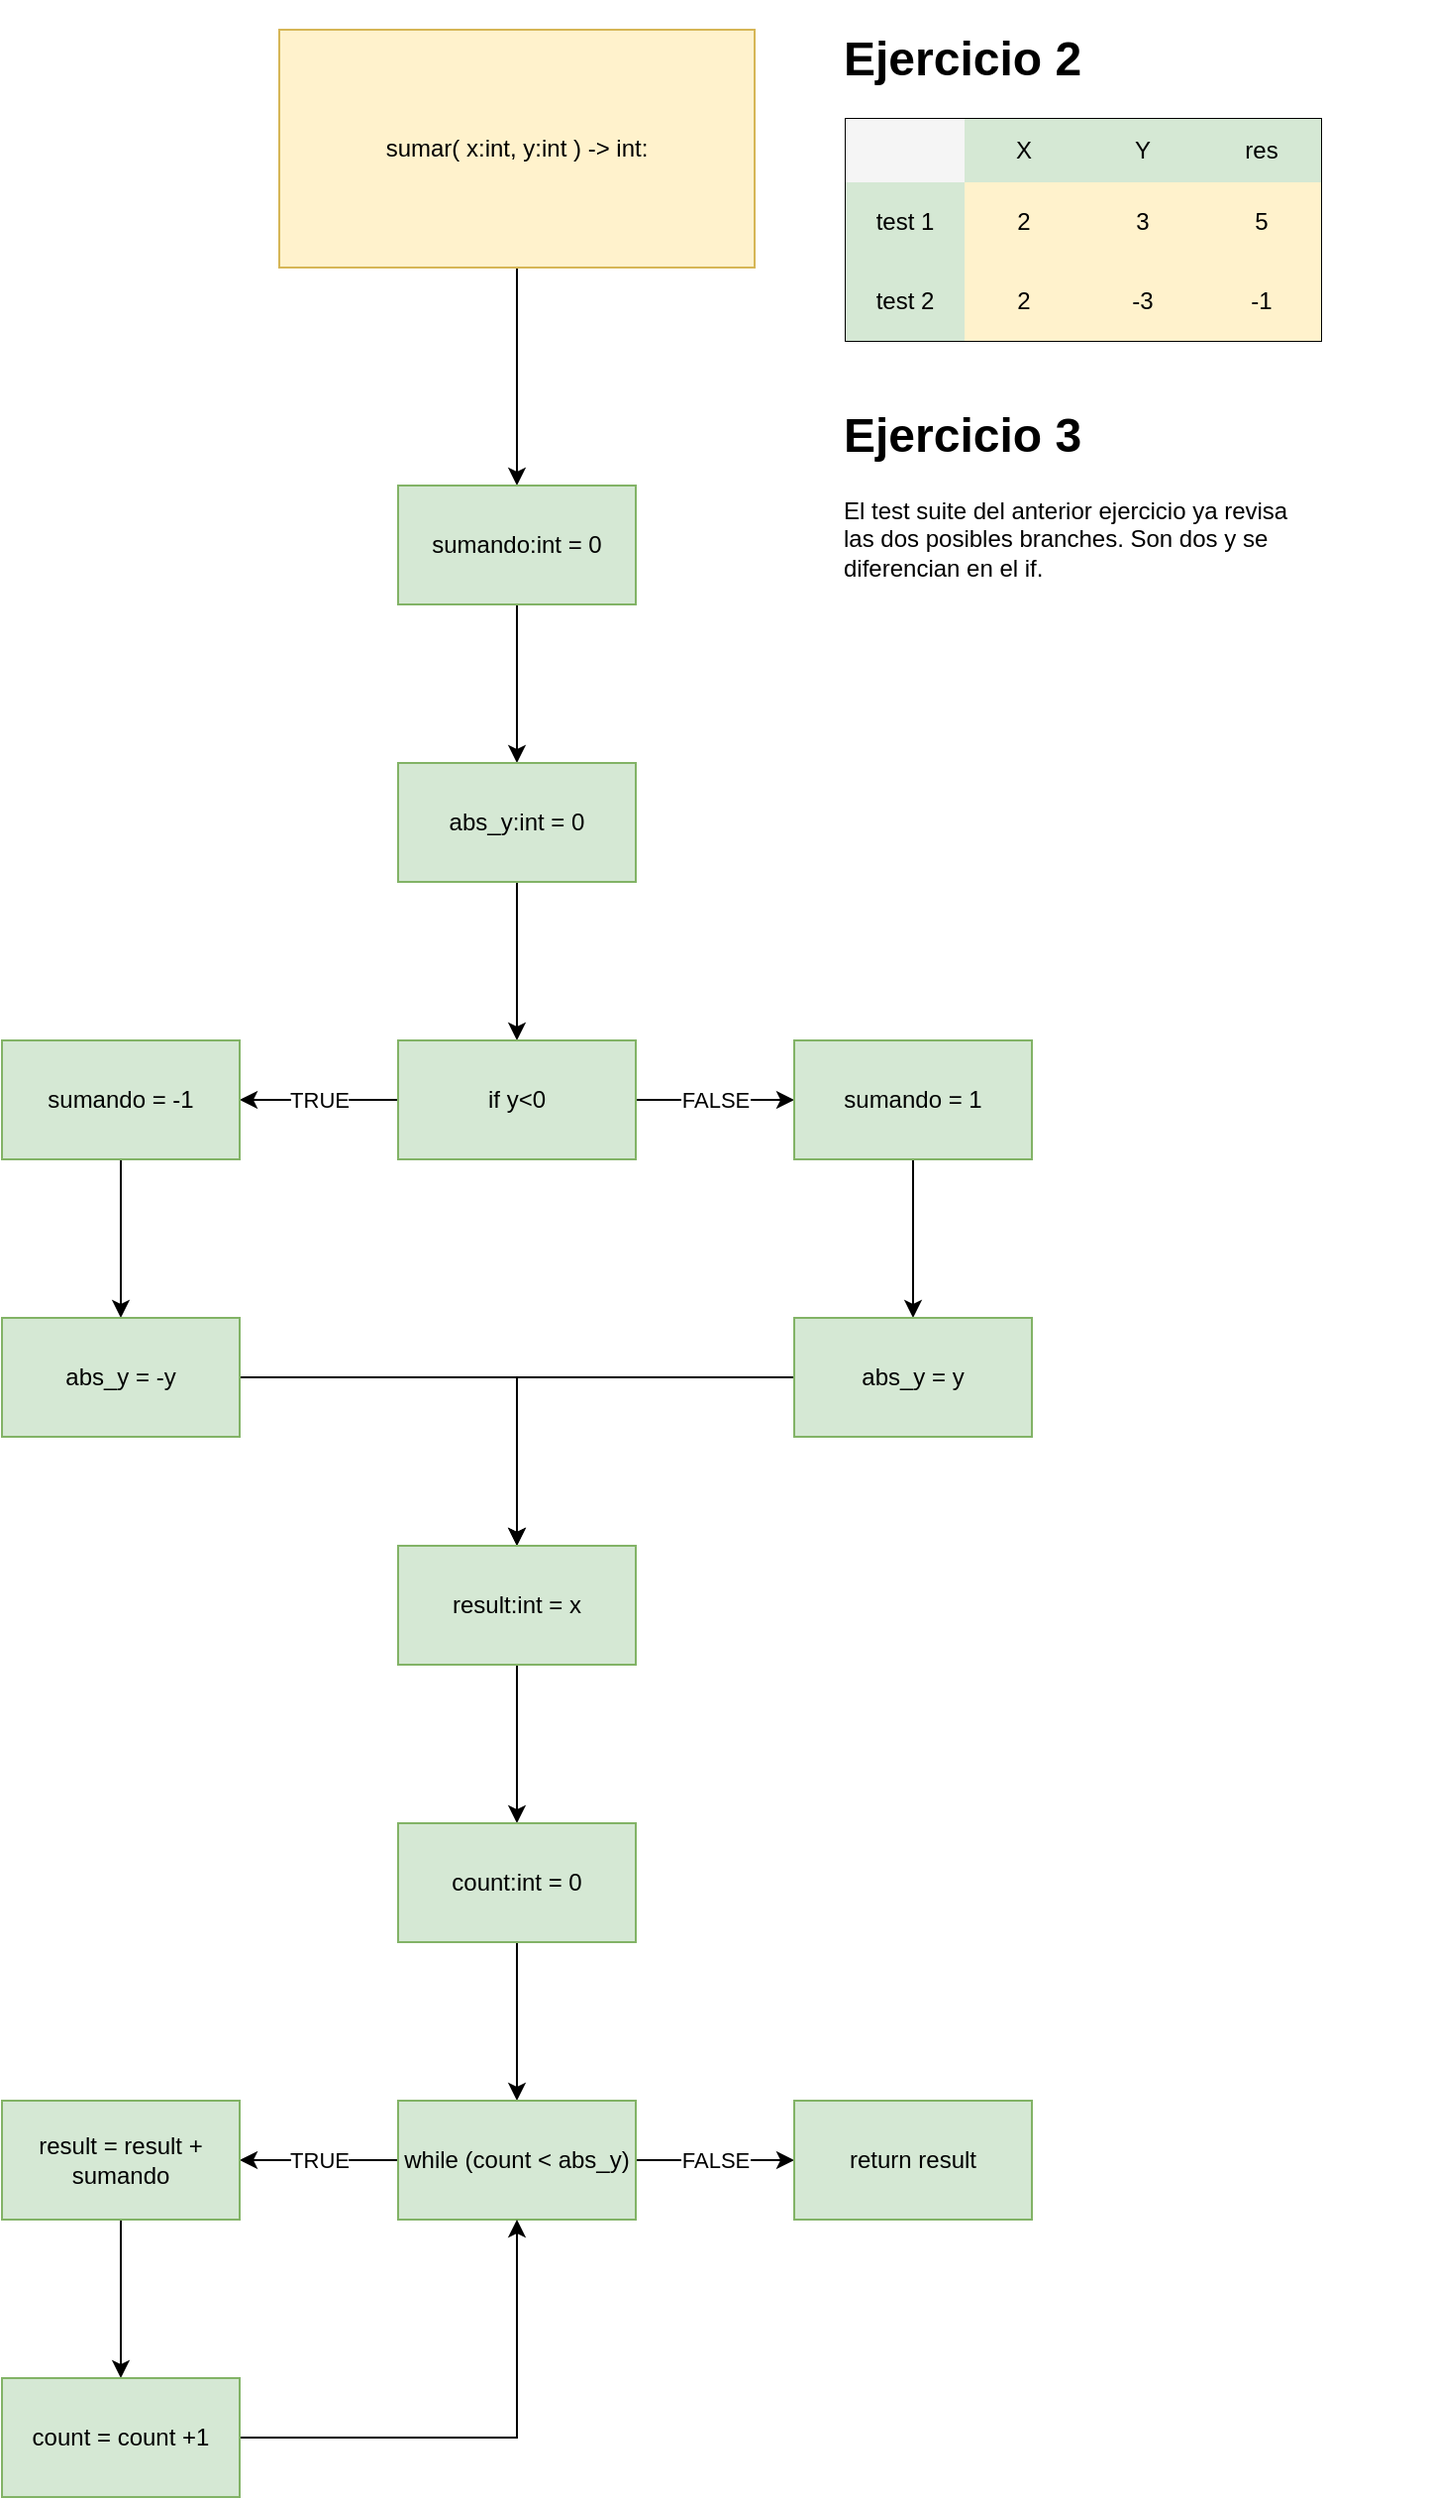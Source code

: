 <mxfile version="21.2.8" type="device">
  <diagram id="C5RBs43oDa-KdzZeNtuy" name="Page-1">
    <mxGraphModel dx="496" dy="822" grid="1" gridSize="10" guides="1" tooltips="1" connect="1" arrows="1" fold="1" page="1" pageScale="1" pageWidth="827" pageHeight="1169" math="0" shadow="0">
      <root>
        <mxCell id="WIyWlLk6GJQsqaUBKTNV-0" />
        <mxCell id="WIyWlLk6GJQsqaUBKTNV-1" parent="WIyWlLk6GJQsqaUBKTNV-0" />
        <mxCell id="v3p_S5XGQSFm1o8agEWo-2" value="" style="edgeStyle=orthogonalEdgeStyle;rounded=0;orthogonalLoop=1;jettySize=auto;html=1;" edge="1" parent="WIyWlLk6GJQsqaUBKTNV-1" source="v3p_S5XGQSFm1o8agEWo-0" target="v3p_S5XGQSFm1o8agEWo-1">
          <mxGeometry relative="1" as="geometry" />
        </mxCell>
        <mxCell id="v3p_S5XGQSFm1o8agEWo-0" value="sumar( x:int, y:int ) -&amp;gt; int:" style="rounded=0;whiteSpace=wrap;html=1;fillColor=#fff2cc;strokeColor=#d6b656;" vertex="1" parent="WIyWlLk6GJQsqaUBKTNV-1">
          <mxGeometry x="210" y="105" width="240" height="120" as="geometry" />
        </mxCell>
        <mxCell id="v3p_S5XGQSFm1o8agEWo-4" value="" style="edgeStyle=orthogonalEdgeStyle;rounded=0;orthogonalLoop=1;jettySize=auto;html=1;" edge="1" parent="WIyWlLk6GJQsqaUBKTNV-1" source="v3p_S5XGQSFm1o8agEWo-1" target="v3p_S5XGQSFm1o8agEWo-3">
          <mxGeometry relative="1" as="geometry" />
        </mxCell>
        <mxCell id="v3p_S5XGQSFm1o8agEWo-1" value="sumando:int = 0" style="whiteSpace=wrap;html=1;rounded=0;fillColor=#d5e8d4;strokeColor=#82b366;" vertex="1" parent="WIyWlLk6GJQsqaUBKTNV-1">
          <mxGeometry x="270" y="335" width="120" height="60" as="geometry" />
        </mxCell>
        <mxCell id="v3p_S5XGQSFm1o8agEWo-6" value="" style="edgeStyle=orthogonalEdgeStyle;rounded=0;orthogonalLoop=1;jettySize=auto;html=1;" edge="1" parent="WIyWlLk6GJQsqaUBKTNV-1" source="v3p_S5XGQSFm1o8agEWo-3" target="v3p_S5XGQSFm1o8agEWo-5">
          <mxGeometry relative="1" as="geometry" />
        </mxCell>
        <mxCell id="v3p_S5XGQSFm1o8agEWo-3" value="abs_y:int = 0" style="whiteSpace=wrap;html=1;rounded=0;fillColor=#d5e8d4;strokeColor=#82b366;" vertex="1" parent="WIyWlLk6GJQsqaUBKTNV-1">
          <mxGeometry x="270" y="475" width="120" height="60" as="geometry" />
        </mxCell>
        <mxCell id="v3p_S5XGQSFm1o8agEWo-8" value="TRUE" style="edgeStyle=orthogonalEdgeStyle;rounded=0;orthogonalLoop=1;jettySize=auto;html=1;" edge="1" parent="WIyWlLk6GJQsqaUBKTNV-1" source="v3p_S5XGQSFm1o8agEWo-5" target="v3p_S5XGQSFm1o8agEWo-7">
          <mxGeometry relative="1" as="geometry" />
        </mxCell>
        <mxCell id="v3p_S5XGQSFm1o8agEWo-12" value="FALSE" style="edgeStyle=orthogonalEdgeStyle;rounded=0;orthogonalLoop=1;jettySize=auto;html=1;" edge="1" parent="WIyWlLk6GJQsqaUBKTNV-1" source="v3p_S5XGQSFm1o8agEWo-5" target="v3p_S5XGQSFm1o8agEWo-11">
          <mxGeometry relative="1" as="geometry" />
        </mxCell>
        <mxCell id="v3p_S5XGQSFm1o8agEWo-5" value="if y&amp;lt;0" style="whiteSpace=wrap;html=1;rounded=0;fillColor=#d5e8d4;strokeColor=#82b366;" vertex="1" parent="WIyWlLk6GJQsqaUBKTNV-1">
          <mxGeometry x="270" y="615" width="120" height="60" as="geometry" />
        </mxCell>
        <mxCell id="v3p_S5XGQSFm1o8agEWo-10" value="" style="edgeStyle=orthogonalEdgeStyle;rounded=0;orthogonalLoop=1;jettySize=auto;html=1;" edge="1" parent="WIyWlLk6GJQsqaUBKTNV-1" source="v3p_S5XGQSFm1o8agEWo-7" target="v3p_S5XGQSFm1o8agEWo-9">
          <mxGeometry relative="1" as="geometry" />
        </mxCell>
        <mxCell id="v3p_S5XGQSFm1o8agEWo-7" value="sumando = -1" style="whiteSpace=wrap;html=1;rounded=0;fillColor=#d5e8d4;strokeColor=#82b366;" vertex="1" parent="WIyWlLk6GJQsqaUBKTNV-1">
          <mxGeometry x="70" y="615" width="120" height="60" as="geometry" />
        </mxCell>
        <mxCell id="v3p_S5XGQSFm1o8agEWo-16" value="" style="edgeStyle=orthogonalEdgeStyle;rounded=0;orthogonalLoop=1;jettySize=auto;html=1;" edge="1" parent="WIyWlLk6GJQsqaUBKTNV-1" source="v3p_S5XGQSFm1o8agEWo-9" target="v3p_S5XGQSFm1o8agEWo-15">
          <mxGeometry relative="1" as="geometry" />
        </mxCell>
        <mxCell id="v3p_S5XGQSFm1o8agEWo-9" value="abs_y = -y" style="whiteSpace=wrap;html=1;rounded=0;fillColor=#d5e8d4;strokeColor=#82b366;" vertex="1" parent="WIyWlLk6GJQsqaUBKTNV-1">
          <mxGeometry x="70" y="755" width="120" height="60" as="geometry" />
        </mxCell>
        <mxCell id="v3p_S5XGQSFm1o8agEWo-14" value="" style="edgeStyle=orthogonalEdgeStyle;rounded=0;orthogonalLoop=1;jettySize=auto;html=1;" edge="1" parent="WIyWlLk6GJQsqaUBKTNV-1" source="v3p_S5XGQSFm1o8agEWo-11" target="v3p_S5XGQSFm1o8agEWo-13">
          <mxGeometry relative="1" as="geometry" />
        </mxCell>
        <mxCell id="v3p_S5XGQSFm1o8agEWo-11" value="sumando = 1" style="whiteSpace=wrap;html=1;rounded=0;fillColor=#d5e8d4;strokeColor=#82b366;" vertex="1" parent="WIyWlLk6GJQsqaUBKTNV-1">
          <mxGeometry x="470" y="615" width="120" height="60" as="geometry" />
        </mxCell>
        <mxCell id="v3p_S5XGQSFm1o8agEWo-17" style="edgeStyle=orthogonalEdgeStyle;rounded=0;orthogonalLoop=1;jettySize=auto;html=1;entryX=0.5;entryY=0;entryDx=0;entryDy=0;" edge="1" parent="WIyWlLk6GJQsqaUBKTNV-1" source="v3p_S5XGQSFm1o8agEWo-13" target="v3p_S5XGQSFm1o8agEWo-15">
          <mxGeometry relative="1" as="geometry" />
        </mxCell>
        <mxCell id="v3p_S5XGQSFm1o8agEWo-13" value="abs_y = y" style="whiteSpace=wrap;html=1;rounded=0;fillColor=#d5e8d4;strokeColor=#82b366;" vertex="1" parent="WIyWlLk6GJQsqaUBKTNV-1">
          <mxGeometry x="470" y="755" width="120" height="60" as="geometry" />
        </mxCell>
        <mxCell id="v3p_S5XGQSFm1o8agEWo-19" value="" style="edgeStyle=orthogonalEdgeStyle;rounded=0;orthogonalLoop=1;jettySize=auto;html=1;" edge="1" parent="WIyWlLk6GJQsqaUBKTNV-1" source="v3p_S5XGQSFm1o8agEWo-15" target="v3p_S5XGQSFm1o8agEWo-18">
          <mxGeometry relative="1" as="geometry" />
        </mxCell>
        <mxCell id="v3p_S5XGQSFm1o8agEWo-15" value="result:int = x" style="whiteSpace=wrap;html=1;rounded=0;fillColor=#d5e8d4;strokeColor=#82b366;" vertex="1" parent="WIyWlLk6GJQsqaUBKTNV-1">
          <mxGeometry x="270" y="870" width="120" height="60" as="geometry" />
        </mxCell>
        <mxCell id="v3p_S5XGQSFm1o8agEWo-21" value="" style="edgeStyle=orthogonalEdgeStyle;rounded=0;orthogonalLoop=1;jettySize=auto;html=1;" edge="1" parent="WIyWlLk6GJQsqaUBKTNV-1" source="v3p_S5XGQSFm1o8agEWo-18" target="v3p_S5XGQSFm1o8agEWo-20">
          <mxGeometry relative="1" as="geometry" />
        </mxCell>
        <mxCell id="v3p_S5XGQSFm1o8agEWo-18" value="count:int = 0" style="whiteSpace=wrap;html=1;rounded=0;fillColor=#d5e8d4;strokeColor=#82b366;" vertex="1" parent="WIyWlLk6GJQsqaUBKTNV-1">
          <mxGeometry x="270" y="1010" width="120" height="60" as="geometry" />
        </mxCell>
        <mxCell id="v3p_S5XGQSFm1o8agEWo-23" value="TRUE" style="edgeStyle=orthogonalEdgeStyle;rounded=0;orthogonalLoop=1;jettySize=auto;html=1;" edge="1" parent="WIyWlLk6GJQsqaUBKTNV-1" source="v3p_S5XGQSFm1o8agEWo-20" target="v3p_S5XGQSFm1o8agEWo-22">
          <mxGeometry relative="1" as="geometry" />
        </mxCell>
        <mxCell id="v3p_S5XGQSFm1o8agEWo-25" value="FALSE" style="edgeStyle=orthogonalEdgeStyle;rounded=0;orthogonalLoop=1;jettySize=auto;html=1;" edge="1" parent="WIyWlLk6GJQsqaUBKTNV-1" source="v3p_S5XGQSFm1o8agEWo-20" target="v3p_S5XGQSFm1o8agEWo-24">
          <mxGeometry relative="1" as="geometry" />
        </mxCell>
        <mxCell id="v3p_S5XGQSFm1o8agEWo-20" value="while (count &amp;lt; abs_y)" style="whiteSpace=wrap;html=1;rounded=0;fillColor=#d5e8d4;strokeColor=#82b366;" vertex="1" parent="WIyWlLk6GJQsqaUBKTNV-1">
          <mxGeometry x="270" y="1150" width="120" height="60" as="geometry" />
        </mxCell>
        <mxCell id="v3p_S5XGQSFm1o8agEWo-27" value="" style="edgeStyle=orthogonalEdgeStyle;rounded=0;orthogonalLoop=1;jettySize=auto;html=1;" edge="1" parent="WIyWlLk6GJQsqaUBKTNV-1" source="v3p_S5XGQSFm1o8agEWo-22" target="v3p_S5XGQSFm1o8agEWo-26">
          <mxGeometry relative="1" as="geometry" />
        </mxCell>
        <mxCell id="v3p_S5XGQSFm1o8agEWo-22" value="result = result + sumando" style="whiteSpace=wrap;html=1;rounded=0;fillColor=#d5e8d4;strokeColor=#82b366;" vertex="1" parent="WIyWlLk6GJQsqaUBKTNV-1">
          <mxGeometry x="70" y="1150" width="120" height="60" as="geometry" />
        </mxCell>
        <mxCell id="v3p_S5XGQSFm1o8agEWo-24" value="return result" style="whiteSpace=wrap;html=1;rounded=0;fillColor=#d5e8d4;strokeColor=#82b366;" vertex="1" parent="WIyWlLk6GJQsqaUBKTNV-1">
          <mxGeometry x="470" y="1150" width="120" height="60" as="geometry" />
        </mxCell>
        <mxCell id="v3p_S5XGQSFm1o8agEWo-28" style="edgeStyle=orthogonalEdgeStyle;rounded=0;orthogonalLoop=1;jettySize=auto;html=1;exitX=1;exitY=0.5;exitDx=0;exitDy=0;entryX=0.5;entryY=1;entryDx=0;entryDy=0;" edge="1" parent="WIyWlLk6GJQsqaUBKTNV-1" source="v3p_S5XGQSFm1o8agEWo-26" target="v3p_S5XGQSFm1o8agEWo-20">
          <mxGeometry relative="1" as="geometry" />
        </mxCell>
        <mxCell id="v3p_S5XGQSFm1o8agEWo-26" value="count = count +1" style="whiteSpace=wrap;html=1;rounded=0;fillColor=#d5e8d4;strokeColor=#82b366;" vertex="1" parent="WIyWlLk6GJQsqaUBKTNV-1">
          <mxGeometry x="70" y="1290" width="120" height="60" as="geometry" />
        </mxCell>
        <mxCell id="v3p_S5XGQSFm1o8agEWo-29" value="&lt;h1&gt;Ejercicio 2&lt;/h1&gt;&lt;div&gt;&lt;br&gt;&lt;/div&gt;" style="text;html=1;strokeColor=none;fillColor=none;spacing=5;spacingTop=-20;whiteSpace=wrap;overflow=hidden;rounded=0;" vertex="1" parent="WIyWlLk6GJQsqaUBKTNV-1">
          <mxGeometry x="490" y="100" width="300" height="190" as="geometry" />
        </mxCell>
        <mxCell id="v3p_S5XGQSFm1o8agEWo-30" value="" style="shape=table;startSize=0;container=1;collapsible=0;childLayout=tableLayout;" vertex="1" parent="WIyWlLk6GJQsqaUBKTNV-1">
          <mxGeometry x="496" y="150" width="240" height="112" as="geometry" />
        </mxCell>
        <mxCell id="v3p_S5XGQSFm1o8agEWo-31" value="" style="shape=tableRow;horizontal=0;startSize=0;swimlaneHead=0;swimlaneBody=0;strokeColor=inherit;top=0;left=0;bottom=0;right=0;collapsible=0;dropTarget=0;fillColor=none;points=[[0,0.5],[1,0.5]];portConstraint=eastwest;" vertex="1" parent="v3p_S5XGQSFm1o8agEWo-30">
          <mxGeometry width="240" height="32" as="geometry" />
        </mxCell>
        <mxCell id="v3p_S5XGQSFm1o8agEWo-32" value="" style="shape=partialRectangle;html=1;whiteSpace=wrap;connectable=0;strokeColor=#666666;overflow=hidden;fillColor=#f5f5f5;top=0;left=0;bottom=0;right=0;pointerEvents=1;fontColor=#333333;" vertex="1" parent="v3p_S5XGQSFm1o8agEWo-31">
          <mxGeometry width="60" height="32" as="geometry">
            <mxRectangle width="60" height="32" as="alternateBounds" />
          </mxGeometry>
        </mxCell>
        <mxCell id="v3p_S5XGQSFm1o8agEWo-33" value="X" style="shape=partialRectangle;html=1;whiteSpace=wrap;connectable=0;strokeColor=#82b366;overflow=hidden;fillColor=#d5e8d4;top=0;left=0;bottom=0;right=0;pointerEvents=1;" vertex="1" parent="v3p_S5XGQSFm1o8agEWo-31">
          <mxGeometry x="60" width="60" height="32" as="geometry">
            <mxRectangle width="60" height="32" as="alternateBounds" />
          </mxGeometry>
        </mxCell>
        <mxCell id="v3p_S5XGQSFm1o8agEWo-34" value="Y" style="shape=partialRectangle;html=1;whiteSpace=wrap;connectable=0;strokeColor=#82b366;overflow=hidden;fillColor=#d5e8d4;top=0;left=0;bottom=0;right=0;pointerEvents=1;" vertex="1" parent="v3p_S5XGQSFm1o8agEWo-31">
          <mxGeometry x="120" width="60" height="32" as="geometry">
            <mxRectangle width="60" height="32" as="alternateBounds" />
          </mxGeometry>
        </mxCell>
        <mxCell id="v3p_S5XGQSFm1o8agEWo-35" value="res" style="shape=partialRectangle;html=1;whiteSpace=wrap;connectable=0;strokeColor=#82b366;overflow=hidden;fillColor=#d5e8d4;top=0;left=0;bottom=0;right=0;pointerEvents=1;" vertex="1" parent="v3p_S5XGQSFm1o8agEWo-31">
          <mxGeometry x="180" width="60" height="32" as="geometry">
            <mxRectangle width="60" height="32" as="alternateBounds" />
          </mxGeometry>
        </mxCell>
        <mxCell id="v3p_S5XGQSFm1o8agEWo-36" value="" style="shape=tableRow;horizontal=0;startSize=0;swimlaneHead=0;swimlaneBody=0;strokeColor=inherit;top=0;left=0;bottom=0;right=0;collapsible=0;dropTarget=0;fillColor=none;points=[[0,0.5],[1,0.5]];portConstraint=eastwest;" vertex="1" parent="v3p_S5XGQSFm1o8agEWo-30">
          <mxGeometry y="32" width="240" height="40" as="geometry" />
        </mxCell>
        <mxCell id="v3p_S5XGQSFm1o8agEWo-37" value="test 1" style="shape=partialRectangle;html=1;whiteSpace=wrap;connectable=0;strokeColor=#82b366;overflow=hidden;fillColor=#d5e8d4;top=0;left=0;bottom=0;right=0;pointerEvents=1;" vertex="1" parent="v3p_S5XGQSFm1o8agEWo-36">
          <mxGeometry width="60" height="40" as="geometry">
            <mxRectangle width="60" height="40" as="alternateBounds" />
          </mxGeometry>
        </mxCell>
        <mxCell id="v3p_S5XGQSFm1o8agEWo-38" value="2" style="shape=partialRectangle;html=1;whiteSpace=wrap;connectable=0;strokeColor=#d6b656;overflow=hidden;fillColor=#fff2cc;top=0;left=0;bottom=0;right=0;pointerEvents=1;" vertex="1" parent="v3p_S5XGQSFm1o8agEWo-36">
          <mxGeometry x="60" width="60" height="40" as="geometry">
            <mxRectangle width="60" height="40" as="alternateBounds" />
          </mxGeometry>
        </mxCell>
        <mxCell id="v3p_S5XGQSFm1o8agEWo-39" value="3" style="shape=partialRectangle;html=1;whiteSpace=wrap;connectable=0;strokeColor=#d6b656;overflow=hidden;fillColor=#fff2cc;top=0;left=0;bottom=0;right=0;pointerEvents=1;" vertex="1" parent="v3p_S5XGQSFm1o8agEWo-36">
          <mxGeometry x="120" width="60" height="40" as="geometry">
            <mxRectangle width="60" height="40" as="alternateBounds" />
          </mxGeometry>
        </mxCell>
        <mxCell id="v3p_S5XGQSFm1o8agEWo-40" value="5" style="shape=partialRectangle;html=1;whiteSpace=wrap;connectable=0;strokeColor=#d6b656;overflow=hidden;fillColor=#fff2cc;top=0;left=0;bottom=0;right=0;pointerEvents=1;" vertex="1" parent="v3p_S5XGQSFm1o8agEWo-36">
          <mxGeometry x="180" width="60" height="40" as="geometry">
            <mxRectangle width="60" height="40" as="alternateBounds" />
          </mxGeometry>
        </mxCell>
        <mxCell id="v3p_S5XGQSFm1o8agEWo-41" value="" style="shape=tableRow;horizontal=0;startSize=0;swimlaneHead=0;swimlaneBody=0;strokeColor=inherit;top=0;left=0;bottom=0;right=0;collapsible=0;dropTarget=0;fillColor=none;points=[[0,0.5],[1,0.5]];portConstraint=eastwest;" vertex="1" parent="v3p_S5XGQSFm1o8agEWo-30">
          <mxGeometry y="72" width="240" height="40" as="geometry" />
        </mxCell>
        <mxCell id="v3p_S5XGQSFm1o8agEWo-42" value="test 2" style="shape=partialRectangle;html=1;whiteSpace=wrap;connectable=0;strokeColor=#82b366;overflow=hidden;fillColor=#d5e8d4;top=0;left=0;bottom=0;right=0;pointerEvents=1;" vertex="1" parent="v3p_S5XGQSFm1o8agEWo-41">
          <mxGeometry width="60" height="40" as="geometry">
            <mxRectangle width="60" height="40" as="alternateBounds" />
          </mxGeometry>
        </mxCell>
        <mxCell id="v3p_S5XGQSFm1o8agEWo-43" value="2" style="shape=partialRectangle;html=1;whiteSpace=wrap;connectable=0;strokeColor=#d6b656;overflow=hidden;fillColor=#fff2cc;top=0;left=0;bottom=0;right=0;pointerEvents=1;" vertex="1" parent="v3p_S5XGQSFm1o8agEWo-41">
          <mxGeometry x="60" width="60" height="40" as="geometry">
            <mxRectangle width="60" height="40" as="alternateBounds" />
          </mxGeometry>
        </mxCell>
        <mxCell id="v3p_S5XGQSFm1o8agEWo-44" value="-3" style="shape=partialRectangle;html=1;whiteSpace=wrap;connectable=0;strokeColor=#d6b656;overflow=hidden;fillColor=#fff2cc;top=0;left=0;bottom=0;right=0;pointerEvents=1;" vertex="1" parent="v3p_S5XGQSFm1o8agEWo-41">
          <mxGeometry x="120" width="60" height="40" as="geometry">
            <mxRectangle width="60" height="40" as="alternateBounds" />
          </mxGeometry>
        </mxCell>
        <mxCell id="v3p_S5XGQSFm1o8agEWo-45" value="-1" style="shape=partialRectangle;html=1;whiteSpace=wrap;connectable=0;strokeColor=#d6b656;overflow=hidden;fillColor=#fff2cc;top=0;left=0;bottom=0;right=0;pointerEvents=1;" vertex="1" parent="v3p_S5XGQSFm1o8agEWo-41">
          <mxGeometry x="180" width="60" height="40" as="geometry">
            <mxRectangle width="60" height="40" as="alternateBounds" />
          </mxGeometry>
        </mxCell>
        <mxCell id="v3p_S5XGQSFm1o8agEWo-47" value="&lt;h1&gt;Ejercicio 3&lt;br&gt;&lt;/h1&gt;&lt;div&gt;El test suite del anterior ejercicio ya revisa las dos posibles branches. Son dos y se diferencian en el if.&lt;/div&gt;&lt;div&gt;&lt;br&gt;&lt;/div&gt;" style="text;html=1;strokeColor=none;fillColor=none;spacing=5;spacingTop=-20;whiteSpace=wrap;overflow=hidden;rounded=0;" vertex="1" parent="WIyWlLk6GJQsqaUBKTNV-1">
          <mxGeometry x="490" y="290" width="250" height="150" as="geometry" />
        </mxCell>
      </root>
    </mxGraphModel>
  </diagram>
</mxfile>
